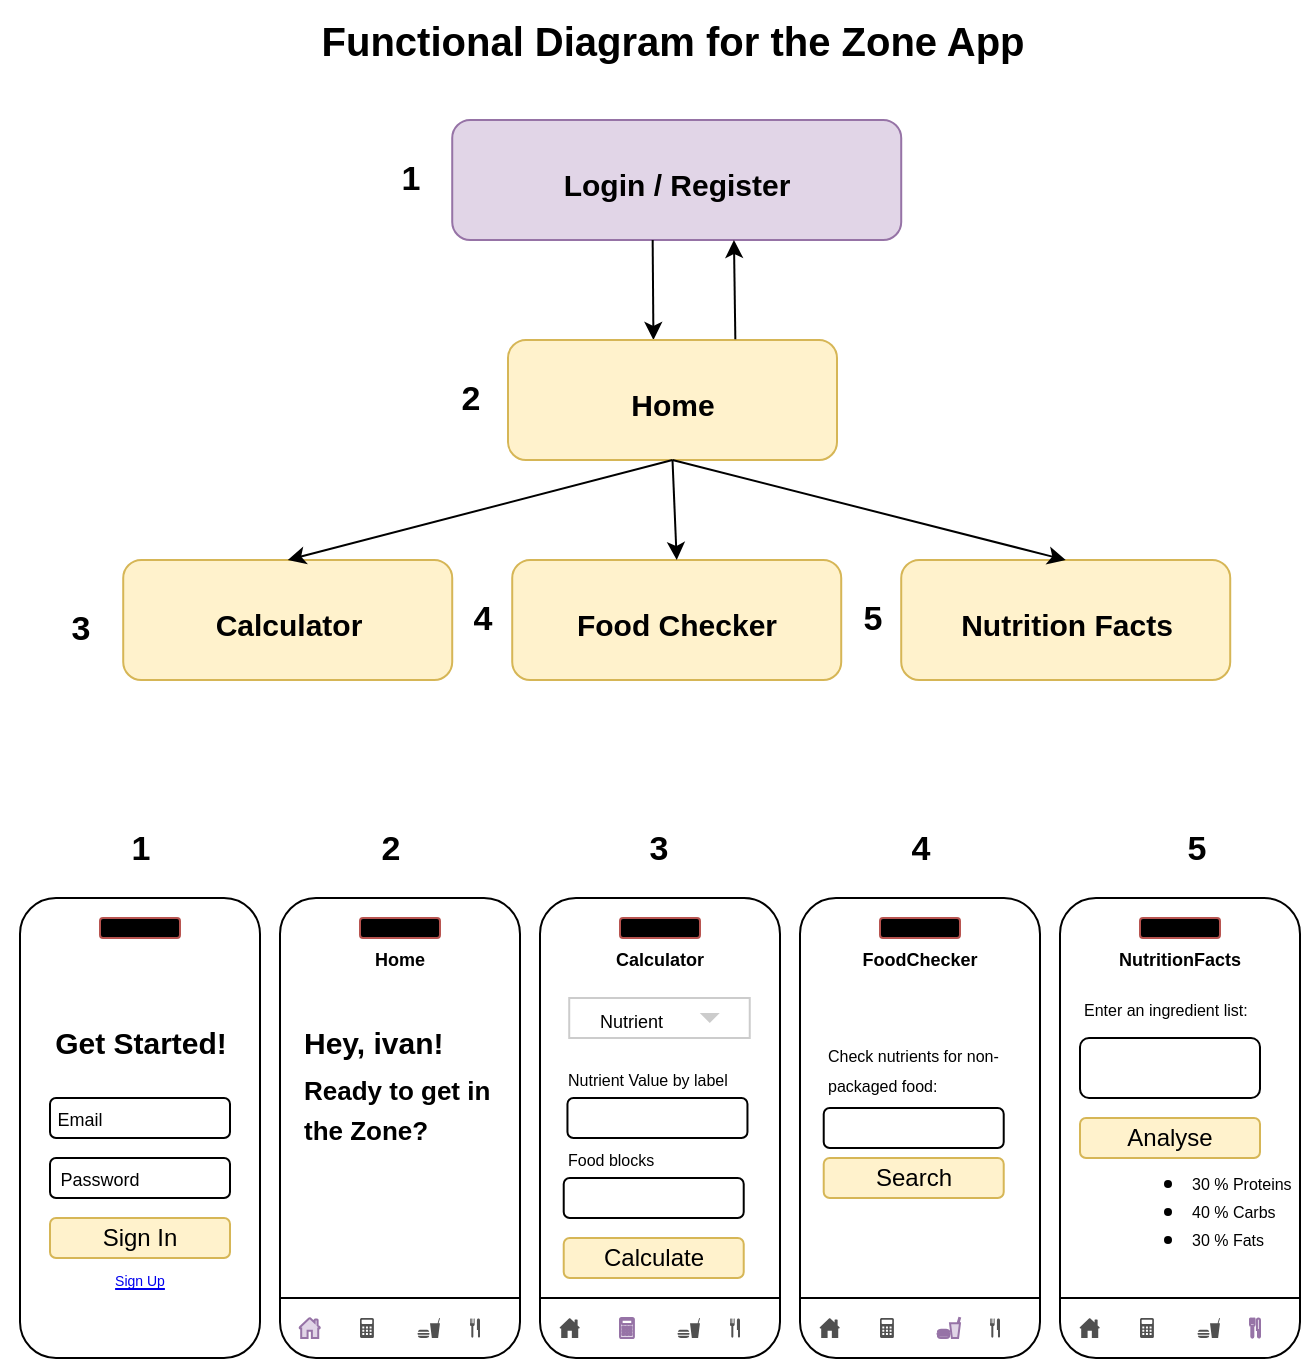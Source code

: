 <mxfile version="24.2.5" type="github">
  <diagram name="Page-1" id="DchbOuEF7zms2KuCFp6J">
    <mxGraphModel dx="984" dy="659" grid="1" gridSize="10" guides="1" tooltips="1" connect="1" arrows="1" fold="1" page="1" pageScale="1" pageWidth="850" pageHeight="1100" math="0" shadow="0">
      <root>
        <mxCell id="0" />
        <mxCell id="1" parent="0" />
        <mxCell id="Jhc_Aj3dw_dB9JyX6mIm-1" value="" style="rounded=1;whiteSpace=wrap;html=1;" vertex="1" parent="1">
          <mxGeometry x="226" y="469" width="120" height="230" as="geometry" />
        </mxCell>
        <mxCell id="Jhc_Aj3dw_dB9JyX6mIm-2" value="" style="rounded=1;whiteSpace=wrap;html=1;fillColor=#000000;strokeColor=#b85450;fontStyle=1" vertex="1" parent="1">
          <mxGeometry x="266" y="479" width="40" height="10" as="geometry" />
        </mxCell>
        <mxCell id="Jhc_Aj3dw_dB9JyX6mIm-3" value="&lt;span style=&quot;font-size: 15px;&quot;&gt;Hey, ivan!&amp;nbsp;&lt;/span&gt;" style="text;strokeColor=none;fillColor=none;html=1;fontSize=24;fontStyle=1;verticalAlign=middle;align=left;" vertex="1" parent="1">
          <mxGeometry x="236" y="519" width="100" height="40" as="geometry" />
        </mxCell>
        <UserObject label="&lt;font style=&quot;font-size: 9px;&quot;&gt;Home&lt;/font&gt;" placeholders="1" name="Variable" id="Jhc_Aj3dw_dB9JyX6mIm-4">
          <mxCell style="text;html=1;strokeColor=none;fillColor=none;align=center;verticalAlign=middle;whiteSpace=wrap;overflow=hidden;fontStyle=1" vertex="1" parent="1">
            <mxGeometry x="246" y="489" width="80" height="20" as="geometry" />
          </mxCell>
        </UserObject>
        <mxCell id="Jhc_Aj3dw_dB9JyX6mIm-5" value="" style="rounded=1;whiteSpace=wrap;html=1;" vertex="1" parent="1">
          <mxGeometry x="96" y="469" width="120" height="230" as="geometry" />
        </mxCell>
        <mxCell id="Jhc_Aj3dw_dB9JyX6mIm-6" value="" style="rounded=1;whiteSpace=wrap;html=1;fillColor=#000000;strokeColor=#b85450;" vertex="1" parent="1">
          <mxGeometry x="136" y="479" width="40" height="10" as="geometry" />
        </mxCell>
        <mxCell id="Jhc_Aj3dw_dB9JyX6mIm-7" value="" style="rounded=1;whiteSpace=wrap;html=1;" vertex="1" parent="1">
          <mxGeometry x="111" y="569" width="90" height="20" as="geometry" />
        </mxCell>
        <mxCell id="Jhc_Aj3dw_dB9JyX6mIm-8" value="" style="rounded=1;whiteSpace=wrap;html=1;" vertex="1" parent="1">
          <mxGeometry x="111" y="599" width="90" height="20" as="geometry" />
        </mxCell>
        <mxCell id="Jhc_Aj3dw_dB9JyX6mIm-9" value="Sign In" style="rounded=1;whiteSpace=wrap;html=1;fillColor=#fff2cc;strokeColor=#d6b656;" vertex="1" parent="1">
          <mxGeometry x="111" y="629" width="90" height="20" as="geometry" />
        </mxCell>
        <UserObject label="&lt;font style=&quot;font-size: 7px;&quot;&gt;Sign Up&lt;/font&gt;" link="https://www.draw.io" id="Jhc_Aj3dw_dB9JyX6mIm-10">
          <mxCell style="text;html=1;strokeColor=none;fillColor=none;whiteSpace=wrap;align=center;verticalAlign=middle;fontColor=#0000EE;fontStyle=4;" vertex="1" parent="1">
            <mxGeometry x="126" y="639" width="60" height="40" as="geometry" />
          </mxCell>
        </UserObject>
        <mxCell id="Jhc_Aj3dw_dB9JyX6mIm-11" value="&lt;span style=&quot;font-size: 15px;&quot;&gt;Get Started!&lt;/span&gt;" style="text;strokeColor=none;fillColor=none;html=1;fontSize=24;fontStyle=1;verticalAlign=middle;align=center;" vertex="1" parent="1">
          <mxGeometry x="106" y="519" width="100" height="40" as="geometry" />
        </mxCell>
        <UserObject label="&lt;font style=&quot;font-size: 9px;&quot;&gt;Email&lt;/font&gt;" placeholders="1" name="Variable" id="Jhc_Aj3dw_dB9JyX6mIm-12">
          <mxCell style="text;html=1;strokeColor=none;fillColor=none;align=center;verticalAlign=middle;whiteSpace=wrap;overflow=hidden;" vertex="1" parent="1">
            <mxGeometry x="86" y="569" width="80" height="20" as="geometry" />
          </mxCell>
        </UserObject>
        <UserObject label="&lt;font style=&quot;font-size: 9px;&quot;&gt;Password&lt;/font&gt;" placeholders="1" name="Variable" id="Jhc_Aj3dw_dB9JyX6mIm-13">
          <mxCell style="text;html=1;strokeColor=none;fillColor=none;align=center;verticalAlign=middle;whiteSpace=wrap;overflow=hidden;" vertex="1" parent="1">
            <mxGeometry x="96" y="599" width="80" height="20" as="geometry" />
          </mxCell>
        </UserObject>
        <mxCell id="Jhc_Aj3dw_dB9JyX6mIm-14" value="" style="sketch=0;pointerEvents=1;shadow=0;dashed=0;html=1;strokeColor=#9673a6;fillColor=#e1d5e7;labelPosition=center;verticalLabelPosition=bottom;verticalAlign=top;outlineConnect=0;align=center;shape=mxgraph.office.concepts.home;fontStyle=1" vertex="1" parent="1">
          <mxGeometry x="235.74" y="679" width="10.26" height="10" as="geometry" />
        </mxCell>
        <mxCell id="Jhc_Aj3dw_dB9JyX6mIm-15" value="" style="sketch=0;pointerEvents=1;shadow=0;dashed=0;html=1;strokeColor=none;fillColor=#505050;labelPosition=center;verticalLabelPosition=bottom;verticalAlign=top;outlineConnect=0;align=center;shape=mxgraph.office.concepts.calculator;fontStyle=1" vertex="1" parent="1">
          <mxGeometry x="266" y="679" width="6.95" height="10" as="geometry" />
        </mxCell>
        <mxCell id="Jhc_Aj3dw_dB9JyX6mIm-16" value="" style="shape=mxgraph.signs.food.fast_food;html=1;pointerEvents=1;fillColor=#505050;strokeColor=none;verticalLabelPosition=bottom;verticalAlign=top;align=center;fontStyle=1" vertex="1" parent="1">
          <mxGeometry x="294.73" y="679" width="11.27" height="10" as="geometry" />
        </mxCell>
        <mxCell id="Jhc_Aj3dw_dB9JyX6mIm-17" value="" style="shape=mxgraph.signs.food.restaurant_2;html=1;pointerEvents=1;fillColor=#505050;strokeColor=none;verticalLabelPosition=bottom;verticalAlign=top;align=center;fontStyle=1" vertex="1" parent="1">
          <mxGeometry x="321" y="679" width="5" height="10" as="geometry" />
        </mxCell>
        <mxCell id="Jhc_Aj3dw_dB9JyX6mIm-18" value="" style="verticalLabelPosition=bottom;shadow=0;dashed=0;align=center;html=1;verticalAlign=top;strokeWidth=1;shape=mxgraph.mockup.markup.line;strokeColor=#000000;" vertex="1" parent="1">
          <mxGeometry x="226" y="659" width="120" height="20" as="geometry" />
        </mxCell>
        <mxCell id="Jhc_Aj3dw_dB9JyX6mIm-19" value="" style="shape=image;html=1;verticalAlign=top;verticalLabelPosition=bottom;labelBackgroundColor=#ffffff;imageAspect=0;aspect=fixed;image=https://cdn3.iconfinder.com/data/icons/user-interface-169/32/logout-128.png;fontStyle=1" vertex="1" parent="1">
          <mxGeometry x="326" y="494" width="10" height="10" as="geometry" />
        </mxCell>
        <mxCell id="Jhc_Aj3dw_dB9JyX6mIm-20" value="&lt;font style=&quot;font-size: 13px;&quot;&gt;Ready to get in&lt;/font&gt;&lt;div style=&quot;line-height: 40%;&quot;&gt;&lt;font style=&quot;font-size: 13px;&quot;&gt;the Zone?&lt;/font&gt;&lt;/div&gt;" style="text;strokeColor=none;fillColor=none;html=1;fontSize=24;fontStyle=1;verticalAlign=middle;align=left;" vertex="1" parent="1">
          <mxGeometry x="235.74" y="549" width="100" height="40" as="geometry" />
        </mxCell>
        <mxCell id="Jhc_Aj3dw_dB9JyX6mIm-21" value="" style="rounded=1;whiteSpace=wrap;html=1;" vertex="1" parent="1">
          <mxGeometry x="356" y="469" width="120" height="230" as="geometry" />
        </mxCell>
        <mxCell id="Jhc_Aj3dw_dB9JyX6mIm-22" value="" style="rounded=1;whiteSpace=wrap;html=1;fillColor=#000000;strokeColor=#b85450;fontStyle=1" vertex="1" parent="1">
          <mxGeometry x="396" y="479" width="40" height="10" as="geometry" />
        </mxCell>
        <UserObject label="&lt;font style=&quot;font-size: 9px;&quot;&gt;Calculator&lt;/font&gt;" placeholders="1" name="Variable" id="Jhc_Aj3dw_dB9JyX6mIm-23">
          <mxCell style="text;html=1;strokeColor=none;fillColor=none;align=center;verticalAlign=middle;whiteSpace=wrap;overflow=hidden;fontStyle=1" vertex="1" parent="1">
            <mxGeometry x="376" y="489" width="80" height="20" as="geometry" />
          </mxCell>
        </UserObject>
        <mxCell id="Jhc_Aj3dw_dB9JyX6mIm-24" value="" style="sketch=0;pointerEvents=1;shadow=0;dashed=0;html=1;strokeColor=none;fillColor=#505050;labelPosition=center;verticalLabelPosition=bottom;verticalAlign=top;outlineConnect=0;align=center;shape=mxgraph.office.concepts.home;fontStyle=1" vertex="1" parent="1">
          <mxGeometry x="365.74" y="679" width="10.26" height="10" as="geometry" />
        </mxCell>
        <mxCell id="Jhc_Aj3dw_dB9JyX6mIm-25" value="" style="sketch=0;pointerEvents=1;shadow=0;dashed=0;html=1;strokeColor=#9673a6;fillColor=#e1d5e7;labelPosition=center;verticalLabelPosition=bottom;verticalAlign=top;outlineConnect=0;align=center;shape=mxgraph.office.concepts.calculator;fontStyle=1" vertex="1" parent="1">
          <mxGeometry x="396" y="679" width="6.95" height="10" as="geometry" />
        </mxCell>
        <mxCell id="Jhc_Aj3dw_dB9JyX6mIm-26" value="" style="shape=mxgraph.signs.food.fast_food;html=1;pointerEvents=1;fillColor=#505050;strokeColor=none;verticalLabelPosition=bottom;verticalAlign=top;align=center;fontStyle=1" vertex="1" parent="1">
          <mxGeometry x="424.73" y="679" width="11.27" height="10" as="geometry" />
        </mxCell>
        <mxCell id="Jhc_Aj3dw_dB9JyX6mIm-27" value="" style="shape=mxgraph.signs.food.restaurant_2;html=1;pointerEvents=1;fillColor=#505050;strokeColor=none;verticalLabelPosition=bottom;verticalAlign=top;align=center;fontStyle=1" vertex="1" parent="1">
          <mxGeometry x="451" y="679" width="5" height="10" as="geometry" />
        </mxCell>
        <mxCell id="Jhc_Aj3dw_dB9JyX6mIm-28" value="" style="verticalLabelPosition=bottom;shadow=0;dashed=0;align=center;html=1;verticalAlign=top;strokeWidth=1;shape=mxgraph.mockup.markup.line;strokeColor=#000000;" vertex="1" parent="1">
          <mxGeometry x="356" y="659" width="120" height="20" as="geometry" />
        </mxCell>
        <mxCell id="Jhc_Aj3dw_dB9JyX6mIm-29" value="" style="rounded=1;whiteSpace=wrap;html=1;" vertex="1" parent="1">
          <mxGeometry x="486" y="469" width="120" height="230" as="geometry" />
        </mxCell>
        <mxCell id="Jhc_Aj3dw_dB9JyX6mIm-30" value="" style="rounded=1;whiteSpace=wrap;html=1;fillColor=#000000;strokeColor=#b85450;fontStyle=1" vertex="1" parent="1">
          <mxGeometry x="526" y="479" width="40" height="10" as="geometry" />
        </mxCell>
        <UserObject label="&lt;font style=&quot;font-size: 9px;&quot;&gt;FoodChecker&lt;/font&gt;" placeholders="1" name="Variable" id="Jhc_Aj3dw_dB9JyX6mIm-31">
          <mxCell style="text;html=1;strokeColor=none;fillColor=none;align=center;verticalAlign=middle;whiteSpace=wrap;overflow=hidden;fontStyle=1" vertex="1" parent="1">
            <mxGeometry x="506" y="489" width="80" height="20" as="geometry" />
          </mxCell>
        </UserObject>
        <mxCell id="Jhc_Aj3dw_dB9JyX6mIm-32" value="" style="sketch=0;pointerEvents=1;shadow=0;dashed=0;html=1;strokeColor=none;fillColor=#505050;labelPosition=center;verticalLabelPosition=bottom;verticalAlign=top;outlineConnect=0;align=center;shape=mxgraph.office.concepts.home;fontStyle=1" vertex="1" parent="1">
          <mxGeometry x="495.74" y="679" width="10.26" height="10" as="geometry" />
        </mxCell>
        <mxCell id="Jhc_Aj3dw_dB9JyX6mIm-33" value="" style="shape=mxgraph.signs.food.fast_food;html=1;pointerEvents=1;fillColor=#e1d5e7;strokeColor=#9673a6;verticalLabelPosition=bottom;verticalAlign=top;align=center;fontStyle=1" vertex="1" parent="1">
          <mxGeometry x="554.73" y="679" width="11.27" height="10" as="geometry" />
        </mxCell>
        <mxCell id="Jhc_Aj3dw_dB9JyX6mIm-34" value="" style="shape=mxgraph.signs.food.restaurant_2;html=1;pointerEvents=1;fillColor=#505050;strokeColor=none;verticalLabelPosition=bottom;verticalAlign=top;align=center;fontStyle=1" vertex="1" parent="1">
          <mxGeometry x="581" y="679" width="5" height="10" as="geometry" />
        </mxCell>
        <mxCell id="Jhc_Aj3dw_dB9JyX6mIm-35" value="" style="verticalLabelPosition=bottom;shadow=0;dashed=0;align=center;html=1;verticalAlign=top;strokeWidth=1;shape=mxgraph.mockup.markup.line;strokeColor=#000000;" vertex="1" parent="1">
          <mxGeometry x="486" y="659" width="120" height="20" as="geometry" />
        </mxCell>
        <mxCell id="Jhc_Aj3dw_dB9JyX6mIm-36" value="" style="sketch=0;pointerEvents=1;shadow=0;dashed=0;html=1;strokeColor=none;fillColor=#505050;labelPosition=center;verticalLabelPosition=bottom;verticalAlign=top;outlineConnect=0;align=center;shape=mxgraph.office.concepts.calculator;fontStyle=1" vertex="1" parent="1">
          <mxGeometry x="526" y="679" width="6.95" height="10" as="geometry" />
        </mxCell>
        <mxCell id="Jhc_Aj3dw_dB9JyX6mIm-37" value="" style="rounded=1;whiteSpace=wrap;html=1;" vertex="1" parent="1">
          <mxGeometry x="616" y="469" width="120" height="230" as="geometry" />
        </mxCell>
        <mxCell id="Jhc_Aj3dw_dB9JyX6mIm-38" value="" style="rounded=1;whiteSpace=wrap;html=1;fillColor=#000000;strokeColor=#b85450;fontStyle=1" vertex="1" parent="1">
          <mxGeometry x="656" y="479" width="40" height="10" as="geometry" />
        </mxCell>
        <UserObject label="&lt;font style=&quot;font-size: 9px;&quot;&gt;NutritionFacts&lt;/font&gt;" placeholders="1" name="Variable" id="Jhc_Aj3dw_dB9JyX6mIm-39">
          <mxCell style="text;html=1;strokeColor=none;fillColor=none;align=center;verticalAlign=middle;whiteSpace=wrap;overflow=hidden;fontStyle=1" vertex="1" parent="1">
            <mxGeometry x="636" y="489" width="80" height="20" as="geometry" />
          </mxCell>
        </UserObject>
        <mxCell id="Jhc_Aj3dw_dB9JyX6mIm-40" value="" style="sketch=0;pointerEvents=1;shadow=0;dashed=0;html=1;strokeColor=none;fillColor=#505050;labelPosition=center;verticalLabelPosition=bottom;verticalAlign=top;outlineConnect=0;align=center;shape=mxgraph.office.concepts.home;fontStyle=1" vertex="1" parent="1">
          <mxGeometry x="625.74" y="679" width="10.26" height="10" as="geometry" />
        </mxCell>
        <mxCell id="Jhc_Aj3dw_dB9JyX6mIm-41" value="" style="shape=mxgraph.signs.food.restaurant_2;html=1;pointerEvents=1;fillColor=#e1d5e7;strokeColor=#9673a6;verticalLabelPosition=bottom;verticalAlign=top;align=center;fontStyle=1" vertex="1" parent="1">
          <mxGeometry x="711" y="679" width="5" height="10" as="geometry" />
        </mxCell>
        <mxCell id="Jhc_Aj3dw_dB9JyX6mIm-42" value="" style="verticalLabelPosition=bottom;shadow=0;dashed=0;align=center;html=1;verticalAlign=top;strokeWidth=1;shape=mxgraph.mockup.markup.line;strokeColor=#000000;" vertex="1" parent="1">
          <mxGeometry x="616" y="659" width="120" height="20" as="geometry" />
        </mxCell>
        <mxCell id="Jhc_Aj3dw_dB9JyX6mIm-43" value="" style="sketch=0;pointerEvents=1;shadow=0;dashed=0;html=1;strokeColor=none;fillColor=#505050;labelPosition=center;verticalLabelPosition=bottom;verticalAlign=top;outlineConnect=0;align=center;shape=mxgraph.office.concepts.calculator;fontStyle=1" vertex="1" parent="1">
          <mxGeometry x="656" y="679" width="6.95" height="10" as="geometry" />
        </mxCell>
        <mxCell id="Jhc_Aj3dw_dB9JyX6mIm-44" value="" style="shape=mxgraph.signs.food.fast_food;html=1;pointerEvents=1;fillColor=#505050;strokeColor=none;verticalLabelPosition=bottom;verticalAlign=top;align=center;fontStyle=1" vertex="1" parent="1">
          <mxGeometry x="684.73" y="679" width="11.27" height="10" as="geometry" />
        </mxCell>
        <mxCell id="Jhc_Aj3dw_dB9JyX6mIm-45" value="" style="dashed=0;align=center;fontSize=12;shape=rect;fillColor=#ffffff;strokeColor=#cccccc;whiteSpace=wrap;html=1;" vertex="1" parent="1">
          <mxGeometry x="370.61" y="519" width="90.26" height="20" as="geometry" />
        </mxCell>
        <mxCell id="Jhc_Aj3dw_dB9JyX6mIm-46" value="&lt;font style=&quot;font-size: 9px;&quot;&gt;Nutrient&lt;/font&gt;" style="text;fontColor=#000000;verticalAlign=middle;spacingLeft=13;fontSize=14;whiteSpace=wrap;html=1;align=left;" vertex="1" parent="Jhc_Aj3dw_dB9JyX6mIm-45">
          <mxGeometry width="90.26" height="20" as="geometry" />
        </mxCell>
        <mxCell id="Jhc_Aj3dw_dB9JyX6mIm-47" value="" style="dashed=0;html=1;shape=mxgraph.gmdl.triangle;fillColor=#cccccc;strokeColor=none;" vertex="1" parent="Jhc_Aj3dw_dB9JyX6mIm-45">
          <mxGeometry x="1" y="0.5" width="10" height="5" relative="1" as="geometry">
            <mxPoint x="-25" y="-2.5" as="offset" />
          </mxGeometry>
        </mxCell>
        <mxCell id="Jhc_Aj3dw_dB9JyX6mIm-48" value="" style="rounded=1;whiteSpace=wrap;html=1;" vertex="1" parent="1">
          <mxGeometry x="369.73" y="569" width="90" height="20" as="geometry" />
        </mxCell>
        <UserObject label="&lt;font style=&quot;font-size: 8px;&quot;&gt;Nutrient Value by label&lt;/font&gt;" placeholders="1" name="Variable" id="Jhc_Aj3dw_dB9JyX6mIm-49">
          <mxCell style="text;html=1;strokeColor=none;fillColor=none;align=left;verticalAlign=middle;whiteSpace=wrap;overflow=hidden;fontStyle=0" vertex="1" parent="1">
            <mxGeometry x="367.86" y="549" width="96.27" height="20" as="geometry" />
          </mxCell>
        </UserObject>
        <UserObject label="&lt;font style=&quot;font-size: 8px;&quot;&gt;Food blocks&lt;/font&gt;" placeholders="1" name="Variable" id="Jhc_Aj3dw_dB9JyX6mIm-50">
          <mxCell style="text;html=1;strokeColor=none;fillColor=none;align=left;verticalAlign=middle;whiteSpace=wrap;overflow=hidden;" vertex="1" parent="1">
            <mxGeometry x="367.86" y="589" width="96.27" height="20" as="geometry" />
          </mxCell>
        </UserObject>
        <mxCell id="Jhc_Aj3dw_dB9JyX6mIm-51" value="" style="rounded=1;whiteSpace=wrap;html=1;" vertex="1" parent="1">
          <mxGeometry x="367.86" y="609" width="90" height="20" as="geometry" />
        </mxCell>
        <mxCell id="Jhc_Aj3dw_dB9JyX6mIm-52" value="Calculate" style="rounded=1;whiteSpace=wrap;html=1;fillColor=#fff2cc;strokeColor=#d6b656;" vertex="1" parent="1">
          <mxGeometry x="367.86" y="639" width="90" height="20" as="geometry" />
        </mxCell>
        <UserObject label="&lt;font style=&quot;font-size: 8px;&quot;&gt;Check nutrients for non-packaged food:&lt;/font&gt;" placeholders="1" name="Variable" id="Jhc_Aj3dw_dB9JyX6mIm-53">
          <mxCell style="text;html=1;strokeColor=none;fillColor=none;align=left;verticalAlign=middle;whiteSpace=wrap;overflow=hidden;fontStyle=0" vertex="1" parent="1">
            <mxGeometry x="497.86" y="534" width="96.27" height="40" as="geometry" />
          </mxCell>
        </UserObject>
        <mxCell id="Jhc_Aj3dw_dB9JyX6mIm-54" value="" style="rounded=1;whiteSpace=wrap;html=1;" vertex="1" parent="1">
          <mxGeometry x="497.86" y="574" width="90" height="20" as="geometry" />
        </mxCell>
        <mxCell id="Jhc_Aj3dw_dB9JyX6mIm-55" value="Search" style="rounded=1;whiteSpace=wrap;html=1;fillColor=#fff2cc;strokeColor=#d6b656;" vertex="1" parent="1">
          <mxGeometry x="497.86" y="599" width="90" height="20" as="geometry" />
        </mxCell>
        <UserObject label="&lt;font style=&quot;font-size: 8px;&quot;&gt;Enter an ingredient list:&lt;/font&gt;" placeholders="1" name="Variable" id="Jhc_Aj3dw_dB9JyX6mIm-56">
          <mxCell style="text;html=1;strokeColor=none;fillColor=none;align=left;verticalAlign=middle;whiteSpace=wrap;overflow=hidden;fontStyle=0" vertex="1" parent="1">
            <mxGeometry x="626" y="504" width="96.27" height="40" as="geometry" />
          </mxCell>
        </UserObject>
        <mxCell id="Jhc_Aj3dw_dB9JyX6mIm-57" value="" style="rounded=1;whiteSpace=wrap;html=1;" vertex="1" parent="1">
          <mxGeometry x="626" y="539" width="90" height="30" as="geometry" />
        </mxCell>
        <mxCell id="Jhc_Aj3dw_dB9JyX6mIm-58" value="Analyse" style="rounded=1;whiteSpace=wrap;html=1;fillColor=#fff2cc;strokeColor=#d6b656;" vertex="1" parent="1">
          <mxGeometry x="626" y="579" width="90" height="20" as="geometry" />
        </mxCell>
        <mxCell id="Jhc_Aj3dw_dB9JyX6mIm-59" value="" style="shape=image;html=1;verticalAlign=top;verticalLabelPosition=bottom;labelBackgroundColor=#ffffff;imageAspect=0;aspect=fixed;image=https://cdn4.iconfinder.com/data/icons/essential-app-2/16/pie-chart-stat-graph-128.png;imageBackground=default;" vertex="1" parent="1">
          <mxGeometry x="626" y="609" width="40" height="40" as="geometry" />
        </mxCell>
        <UserObject label="&lt;ul&gt;&lt;li&gt;&lt;font style=&quot;font-size: 8px;&quot;&gt;30 % Proteins&lt;/font&gt;&lt;/li&gt;&lt;li&gt;&lt;font style=&quot;font-size: 8px;&quot;&gt;40 % Carbs&lt;/font&gt;&lt;/li&gt;&lt;li&gt;&lt;span style=&quot;font-size: 8px;&quot;&gt;30 % Fats&lt;/span&gt;&lt;/li&gt;&lt;/ul&gt;" placeholders="1" name="Variable" id="Jhc_Aj3dw_dB9JyX6mIm-60">
          <mxCell style="text;html=1;strokeColor=none;fillColor=none;align=left;verticalAlign=middle;whiteSpace=wrap;overflow=hidden;fontStyle=0" vertex="1" parent="1">
            <mxGeometry x="640.37" y="589" width="100" height="70" as="geometry" />
          </mxCell>
        </UserObject>
        <mxCell id="Jhc_Aj3dw_dB9JyX6mIm-61" value="" style="rounded=1;whiteSpace=wrap;html=1;fillColor=#e1d5e7;strokeColor=#9673a6;" vertex="1" parent="1">
          <mxGeometry x="312.11" y="80" width="224.5" height="60" as="geometry" />
        </mxCell>
        <mxCell id="Jhc_Aj3dw_dB9JyX6mIm-62" value="&lt;span style=&quot;font-size: 15px;&quot;&gt;Login / Register&lt;/span&gt;" style="text;strokeColor=none;fillColor=none;html=1;fontSize=24;fontStyle=1;verticalAlign=middle;align=center;" vertex="1" parent="1">
          <mxGeometry x="374.36" y="90" width="100" height="40" as="geometry" />
        </mxCell>
        <mxCell id="Jhc_Aj3dw_dB9JyX6mIm-63" value="" style="endArrow=classic;html=1;rounded=0;exitX=0.5;exitY=1;exitDx=0;exitDy=0;" edge="1" parent="1">
          <mxGeometry width="50" height="50" relative="1" as="geometry">
            <mxPoint x="412.33" y="140" as="sourcePoint" />
            <mxPoint x="412.72" y="190" as="targetPoint" />
          </mxGeometry>
        </mxCell>
        <mxCell id="Jhc_Aj3dw_dB9JyX6mIm-64" value="" style="rounded=1;whiteSpace=wrap;html=1;fillColor=#fff2cc;strokeColor=#d6b656;" vertex="1" parent="1">
          <mxGeometry x="340" y="190" width="164.5" height="60" as="geometry" />
        </mxCell>
        <mxCell id="Jhc_Aj3dw_dB9JyX6mIm-65" value="&lt;span style=&quot;font-size: 15px;&quot;&gt;Home&lt;/span&gt;" style="text;strokeColor=none;fillColor=none;html=1;fontSize=24;fontStyle=1;verticalAlign=middle;align=center;" vertex="1" parent="1">
          <mxGeometry x="372.25" y="200" width="100" height="40" as="geometry" />
        </mxCell>
        <mxCell id="Jhc_Aj3dw_dB9JyX6mIm-66" value="" style="rounded=1;whiteSpace=wrap;html=1;fillColor=#fff2cc;strokeColor=#d6b656;" vertex="1" parent="1">
          <mxGeometry x="147.61" y="300" width="164.5" height="60" as="geometry" />
        </mxCell>
        <mxCell id="Jhc_Aj3dw_dB9JyX6mIm-67" value="" style="rounded=1;whiteSpace=wrap;html=1;fillColor=#fff2cc;strokeColor=#d6b656;" vertex="1" parent="1">
          <mxGeometry x="342.11" y="300" width="164.5" height="60" as="geometry" />
        </mxCell>
        <mxCell id="Jhc_Aj3dw_dB9JyX6mIm-68" value="" style="rounded=1;whiteSpace=wrap;html=1;fillColor=#fff2cc;strokeColor=#d6b656;" vertex="1" parent="1">
          <mxGeometry x="536.61" y="300" width="164.5" height="60" as="geometry" />
        </mxCell>
        <mxCell id="Jhc_Aj3dw_dB9JyX6mIm-69" value="&lt;span style=&quot;font-size: 15px;&quot;&gt;Calculator&lt;/span&gt;" style="text;strokeColor=none;fillColor=none;html=1;fontSize=24;fontStyle=1;verticalAlign=middle;align=center;" vertex="1" parent="1">
          <mxGeometry x="179.86" y="310" width="100" height="40" as="geometry" />
        </mxCell>
        <mxCell id="Jhc_Aj3dw_dB9JyX6mIm-70" value="&lt;span style=&quot;font-size: 15px;&quot;&gt;Food Checker&lt;/span&gt;" style="text;strokeColor=none;fillColor=none;html=1;fontSize=24;fontStyle=1;verticalAlign=middle;align=center;" vertex="1" parent="1">
          <mxGeometry x="374.36" y="310" width="100" height="40" as="geometry" />
        </mxCell>
        <mxCell id="Jhc_Aj3dw_dB9JyX6mIm-71" value="&lt;span style=&quot;font-size: 15px;&quot;&gt;Nutrition Facts&lt;/span&gt;" style="text;strokeColor=none;fillColor=none;html=1;fontSize=24;fontStyle=1;verticalAlign=middle;align=center;" vertex="1" parent="1">
          <mxGeometry x="568.86" y="315" width="100" height="30" as="geometry" />
        </mxCell>
        <mxCell id="Jhc_Aj3dw_dB9JyX6mIm-72" value="" style="endArrow=classic;html=1;rounded=0;exitX=0.5;exitY=1;exitDx=0;exitDy=0;entryX=0.5;entryY=0;entryDx=0;entryDy=0;" edge="1" parent="1" source="Jhc_Aj3dw_dB9JyX6mIm-64" target="Jhc_Aj3dw_dB9JyX6mIm-66">
          <mxGeometry width="50" height="50" relative="1" as="geometry">
            <mxPoint x="400" y="460" as="sourcePoint" />
            <mxPoint x="450" y="410" as="targetPoint" />
          </mxGeometry>
        </mxCell>
        <mxCell id="Jhc_Aj3dw_dB9JyX6mIm-73" value="" style="endArrow=classic;html=1;rounded=0;exitX=0.5;exitY=1;exitDx=0;exitDy=0;entryX=0.5;entryY=0;entryDx=0;entryDy=0;" edge="1" parent="1" source="Jhc_Aj3dw_dB9JyX6mIm-64" target="Jhc_Aj3dw_dB9JyX6mIm-67">
          <mxGeometry width="50" height="50" relative="1" as="geometry">
            <mxPoint x="400" y="460" as="sourcePoint" />
            <mxPoint x="430" y="300" as="targetPoint" />
          </mxGeometry>
        </mxCell>
        <mxCell id="Jhc_Aj3dw_dB9JyX6mIm-74" value="" style="endArrow=classic;html=1;rounded=0;exitX=0.5;exitY=1;exitDx=0;exitDy=0;entryX=0.5;entryY=0;entryDx=0;entryDy=0;" edge="1" parent="1" source="Jhc_Aj3dw_dB9JyX6mIm-64" target="Jhc_Aj3dw_dB9JyX6mIm-68">
          <mxGeometry width="50" height="50" relative="1" as="geometry">
            <mxPoint x="400" y="460" as="sourcePoint" />
            <mxPoint x="620" y="290" as="targetPoint" />
          </mxGeometry>
        </mxCell>
        <mxCell id="Jhc_Aj3dw_dB9JyX6mIm-75" value="" style="endArrow=classic;html=1;rounded=0;exitX=0.691;exitY=-0.007;exitDx=0;exitDy=0;exitPerimeter=0;" edge="1" parent="1" source="Jhc_Aj3dw_dB9JyX6mIm-64">
          <mxGeometry width="50" height="50" relative="1" as="geometry">
            <mxPoint x="453" y="170" as="sourcePoint" />
            <mxPoint x="452.97" y="140" as="targetPoint" />
          </mxGeometry>
        </mxCell>
        <mxCell id="Jhc_Aj3dw_dB9JyX6mIm-76" value="&lt;b&gt;&lt;font style=&quot;font-size: 17px;&quot;&gt;1&lt;/font&gt;&lt;/b&gt;" style="text;html=1;align=center;verticalAlign=middle;resizable=0;points=[];autosize=1;strokeColor=none;fillColor=none;" vertex="1" parent="1">
          <mxGeometry x="276" y="95" width="30" height="30" as="geometry" />
        </mxCell>
        <mxCell id="Jhc_Aj3dw_dB9JyX6mIm-77" value="&lt;b&gt;&lt;font style=&quot;font-size: 17px;&quot;&gt;1&lt;/font&gt;&lt;/b&gt;" style="text;html=1;align=center;verticalAlign=middle;resizable=0;points=[];autosize=1;strokeColor=none;fillColor=none;" vertex="1" parent="1">
          <mxGeometry x="141" y="430" width="30" height="30" as="geometry" />
        </mxCell>
        <mxCell id="Jhc_Aj3dw_dB9JyX6mIm-78" value="&lt;b&gt;&lt;font style=&quot;font-size: 17px;&quot;&gt;2&lt;/font&gt;&lt;/b&gt;" style="text;html=1;align=center;verticalAlign=middle;resizable=0;points=[];autosize=1;strokeColor=none;fillColor=none;" vertex="1" parent="1">
          <mxGeometry x="305.74" y="205" width="30" height="30" as="geometry" />
        </mxCell>
        <mxCell id="Jhc_Aj3dw_dB9JyX6mIm-79" value="&lt;b&gt;&lt;font style=&quot;font-size: 17px;&quot;&gt;2&lt;/font&gt;&lt;/b&gt;" style="text;html=1;align=center;verticalAlign=middle;resizable=0;points=[];autosize=1;strokeColor=none;fillColor=none;" vertex="1" parent="1">
          <mxGeometry x="266" y="430" width="30" height="30" as="geometry" />
        </mxCell>
        <mxCell id="Jhc_Aj3dw_dB9JyX6mIm-80" value="&lt;b&gt;&lt;font style=&quot;font-size: 17px;&quot;&gt;3&lt;/font&gt;&lt;/b&gt;" style="text;html=1;align=center;verticalAlign=middle;resizable=0;points=[];autosize=1;strokeColor=none;fillColor=none;" vertex="1" parent="1">
          <mxGeometry x="111" y="320" width="30" height="30" as="geometry" />
        </mxCell>
        <mxCell id="Jhc_Aj3dw_dB9JyX6mIm-81" value="&lt;b&gt;&lt;font style=&quot;font-size: 17px;&quot;&gt;3&lt;/font&gt;&lt;/b&gt;" style="text;html=1;align=center;verticalAlign=middle;resizable=0;points=[];autosize=1;strokeColor=none;fillColor=none;" vertex="1" parent="1">
          <mxGeometry x="399.73" y="430" width="30" height="30" as="geometry" />
        </mxCell>
        <mxCell id="Jhc_Aj3dw_dB9JyX6mIm-82" value="&lt;b&gt;&lt;font style=&quot;font-size: 17px;&quot;&gt;4&lt;/font&gt;&lt;/b&gt;" style="text;html=1;align=center;verticalAlign=middle;resizable=0;points=[];autosize=1;strokeColor=none;fillColor=none;" vertex="1" parent="1">
          <mxGeometry x="312.11" y="315" width="30" height="30" as="geometry" />
        </mxCell>
        <mxCell id="Jhc_Aj3dw_dB9JyX6mIm-83" value="&lt;b&gt;&lt;font style=&quot;font-size: 17px;&quot;&gt;4&lt;/font&gt;&lt;/b&gt;" style="text;html=1;align=center;verticalAlign=middle;resizable=0;points=[];autosize=1;strokeColor=none;fillColor=none;" vertex="1" parent="1">
          <mxGeometry x="531" y="430" width="30" height="30" as="geometry" />
        </mxCell>
        <mxCell id="Jhc_Aj3dw_dB9JyX6mIm-84" value="&lt;b&gt;&lt;font style=&quot;font-size: 17px;&quot;&gt;5&lt;/font&gt;&lt;/b&gt;" style="text;html=1;align=center;verticalAlign=middle;resizable=0;points=[];autosize=1;strokeColor=none;fillColor=none;" vertex="1" parent="1">
          <mxGeometry x="506.61" y="315" width="30" height="30" as="geometry" />
        </mxCell>
        <mxCell id="Jhc_Aj3dw_dB9JyX6mIm-85" value="&lt;b&gt;&lt;font style=&quot;font-size: 17px;&quot;&gt;5&lt;/font&gt;&lt;/b&gt;" style="text;html=1;align=center;verticalAlign=middle;resizable=0;points=[];autosize=1;strokeColor=none;fillColor=none;" vertex="1" parent="1">
          <mxGeometry x="668.86" y="430" width="30" height="30" as="geometry" />
        </mxCell>
        <mxCell id="Jhc_Aj3dw_dB9JyX6mIm-86" value="&lt;font size=&quot;1&quot; style=&quot;&quot;&gt;&lt;b style=&quot;font-size: 20px;&quot;&gt;Functional Diagram for the Zone App&lt;/b&gt;&lt;/font&gt;" style="text;html=1;align=center;verticalAlign=middle;resizable=0;points=[];autosize=1;strokeColor=none;fillColor=none;" vertex="1" parent="1">
          <mxGeometry x="232.25" y="20" width="380" height="40" as="geometry" />
        </mxCell>
      </root>
    </mxGraphModel>
  </diagram>
</mxfile>
